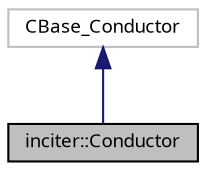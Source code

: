 digraph "inciter::Conductor"
{
 // INTERACTIVE_SVG=YES
  bgcolor="transparent";
  edge [fontname="sans-serif",fontsize="9",labelfontname="sans-serif",labelfontsize="9"];
  node [fontname="sans-serif",fontsize="9",shape=record];
  Node1 [label="inciter::Conductor",height=0.2,width=0.4,color="black", fillcolor="grey75", style="filled", fontcolor="black"];
  Node2 -> Node1 [dir="back",color="midnightblue",fontsize="9",style="solid",fontname="sans-serif"];
  Node2 [label="CBase_Conductor",height=0.2,width=0.4,color="grey75"];
}
